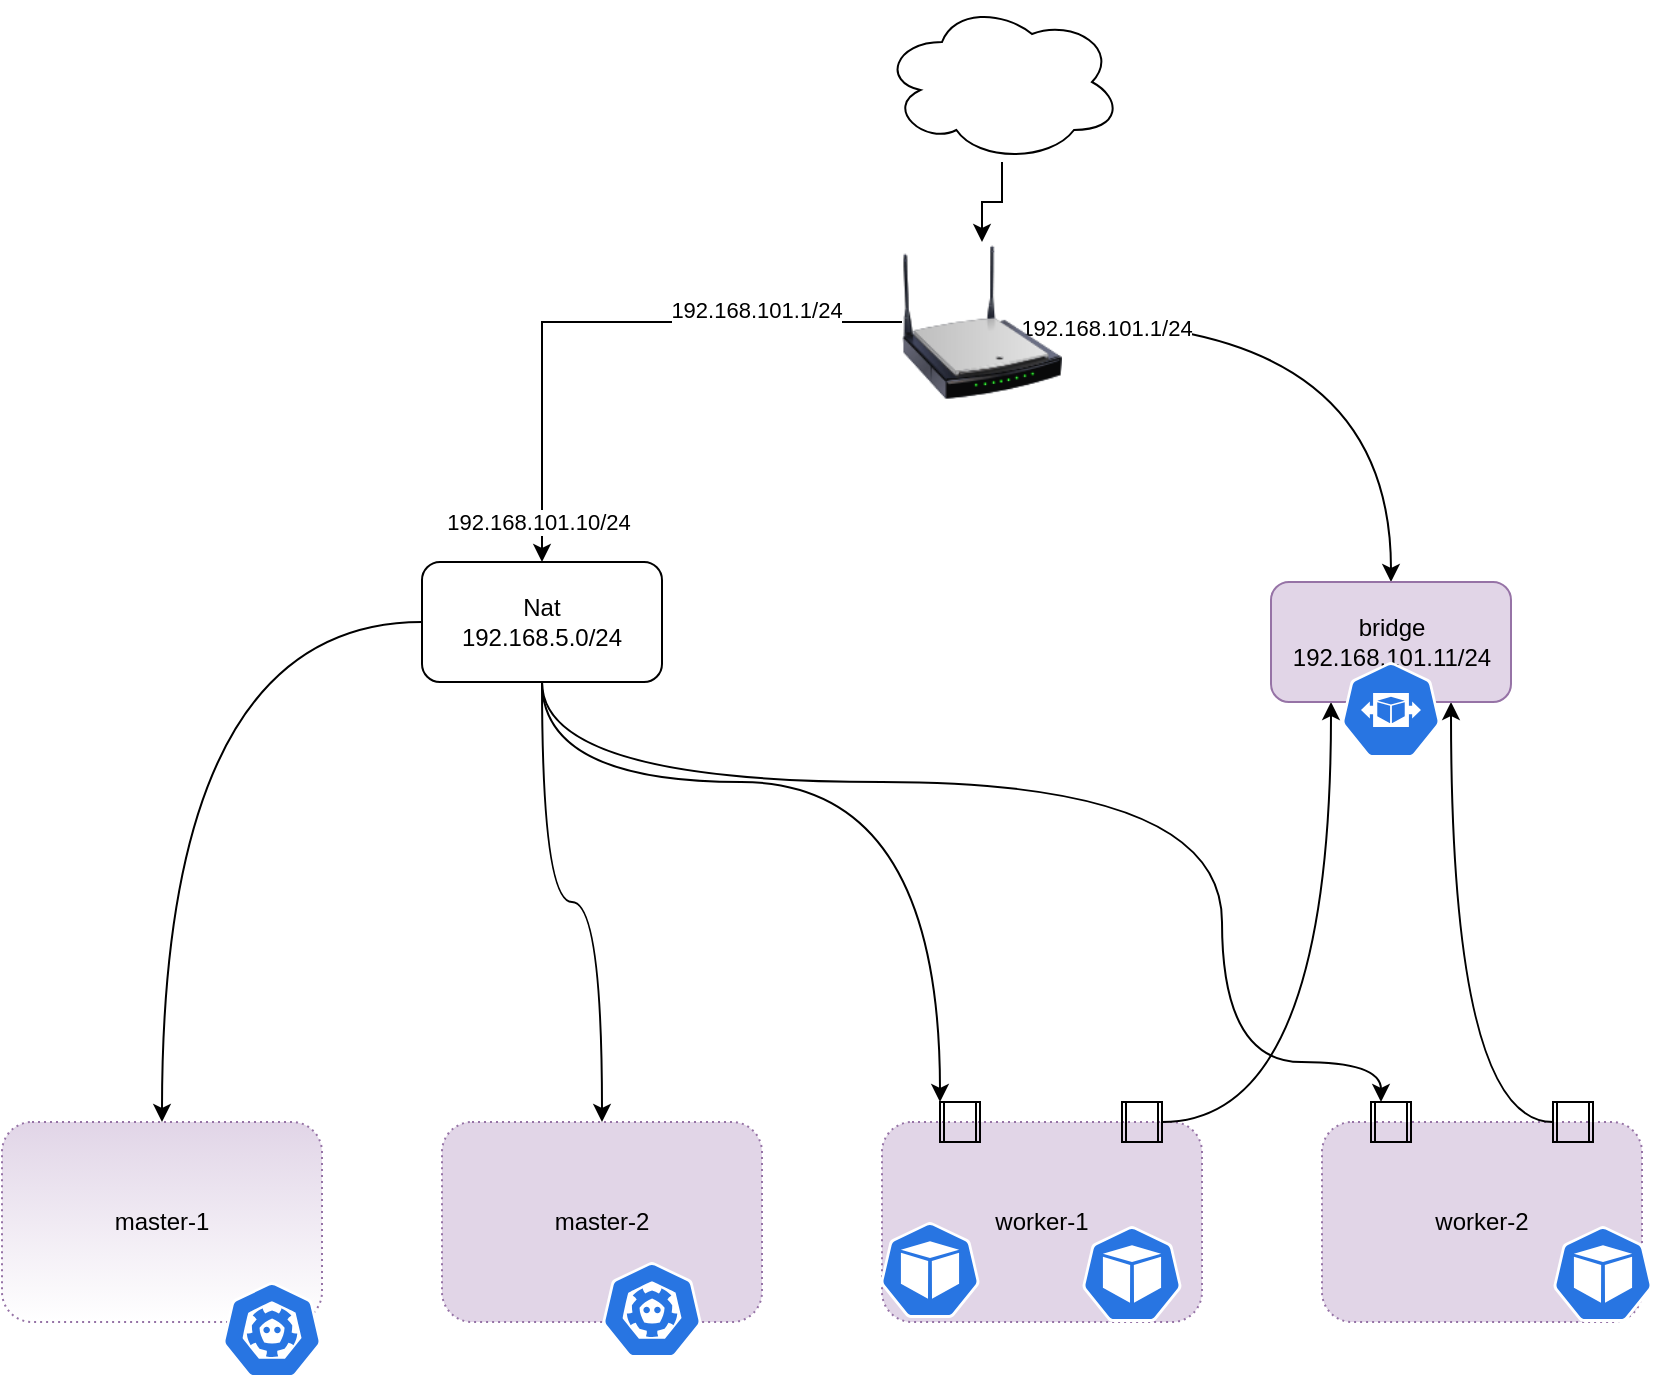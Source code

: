 <mxfile version="16.4.0" type="device"><diagram id="hHGI2NUEnYcC-5ybDbGG" name="Page-1"><mxGraphModel dx="1933" dy="997" grid="1" gridSize="10" guides="1" tooltips="1" connect="1" arrows="1" fold="1" page="1" pageScale="1" pageWidth="827" pageHeight="1169" math="0" shadow="0"><root><mxCell id="0"/><mxCell id="1" parent="0"/><mxCell id="C-2HxFGKSm7pAzr90hKH-22" style="edgeStyle=orthogonalEdgeStyle;rounded=0;orthogonalLoop=1;jettySize=auto;html=1;" parent="1" source="C-2HxFGKSm7pAzr90hKH-2" target="C-2HxFGKSm7pAzr90hKH-21" edge="1"><mxGeometry relative="1" as="geometry"/></mxCell><mxCell id="C-2HxFGKSm7pAzr90hKH-2" value="" style="ellipse;shape=cloud;whiteSpace=wrap;html=1;" parent="1" vertex="1"><mxGeometry x="350" y="70" width="120" height="80" as="geometry"/></mxCell><mxCell id="C-2HxFGKSm7pAzr90hKH-6" value="worker-1" style="rounded=1;whiteSpace=wrap;html=1;dashed=1;dashPattern=1 2;fillColor=#e1d5e7;strokeColor=#9673a6;" parent="1" vertex="1"><mxGeometry x="350" y="630" width="160" height="100" as="geometry"/></mxCell><mxCell id="C-2HxFGKSm7pAzr90hKH-7" value="worker-2" style="rounded=1;whiteSpace=wrap;html=1;dashed=1;dashPattern=1 2;fillColor=#e1d5e7;strokeColor=#9673a6;" parent="1" vertex="1"><mxGeometry x="570" y="630" width="160" height="100" as="geometry"/></mxCell><mxCell id="C-2HxFGKSm7pAzr90hKH-11" value="" style="shape=process;whiteSpace=wrap;html=1;backgroundOutline=1;fillColor=none;" parent="1" vertex="1"><mxGeometry x="379" y="620" width="20" height="20" as="geometry"/></mxCell><mxCell id="C-2HxFGKSm7pAzr90hKH-44" style="edgeStyle=orthogonalEdgeStyle;curved=1;rounded=0;orthogonalLoop=1;jettySize=auto;html=1;entryX=0.25;entryY=1;entryDx=0;entryDy=0;" parent="1" source="C-2HxFGKSm7pAzr90hKH-12" target="C-2HxFGKSm7pAzr90hKH-35" edge="1"><mxGeometry relative="1" as="geometry"/></mxCell><mxCell id="C-2HxFGKSm7pAzr90hKH-12" value="" style="shape=process;whiteSpace=wrap;html=1;backgroundOutline=1;fillColor=none;" parent="1" vertex="1"><mxGeometry x="470" y="620" width="20" height="20" as="geometry"/></mxCell><mxCell id="C-2HxFGKSm7pAzr90hKH-17" value="" style="shape=process;whiteSpace=wrap;html=1;backgroundOutline=1;fillColor=none;" parent="1" vertex="1"><mxGeometry x="594.5" y="620" width="20" height="20" as="geometry"/></mxCell><mxCell id="C-2HxFGKSm7pAzr90hKH-45" style="edgeStyle=orthogonalEdgeStyle;curved=1;rounded=0;orthogonalLoop=1;jettySize=auto;html=1;entryX=0.75;entryY=1;entryDx=0;entryDy=0;" parent="1" source="C-2HxFGKSm7pAzr90hKH-18" target="C-2HxFGKSm7pAzr90hKH-35" edge="1"><mxGeometry relative="1" as="geometry"/></mxCell><mxCell id="C-2HxFGKSm7pAzr90hKH-18" value="" style="shape=process;whiteSpace=wrap;html=1;backgroundOutline=1;fillColor=none;" parent="1" vertex="1"><mxGeometry x="685.5" y="620" width="20" height="20" as="geometry"/></mxCell><mxCell id="C-2HxFGKSm7pAzr90hKH-19" value="master-1" style="rounded=1;whiteSpace=wrap;html=1;dashed=1;dashPattern=1 2;fillColor=#e1d5e7;strokeColor=#9673a6;gradientColor=#ffffff;" parent="1" vertex="1"><mxGeometry x="-90" y="630" width="160" height="100" as="geometry"/></mxCell><mxCell id="C-2HxFGKSm7pAzr90hKH-20" value="master-2" style="rounded=1;whiteSpace=wrap;html=1;dashed=1;dashPattern=1 2;fillColor=#e1d5e7;strokeColor=#9673a6;" parent="1" vertex="1"><mxGeometry x="130" y="630" width="160" height="100" as="geometry"/></mxCell><mxCell id="C-2HxFGKSm7pAzr90hKH-23" style="edgeStyle=orthogonalEdgeStyle;rounded=0;orthogonalLoop=1;jettySize=auto;html=1;" parent="1" source="C-2HxFGKSm7pAzr90hKH-21" target="C-2HxFGKSm7pAzr90hKH-25" edge="1"><mxGeometry relative="1" as="geometry"/></mxCell><mxCell id="C-2HxFGKSm7pAzr90hKH-24" value="192.168.101.1/24" style="edgeLabel;html=1;align=center;verticalAlign=middle;resizable=0;points=[];" parent="C-2HxFGKSm7pAzr90hKH-23" vertex="1" connectable="0"><mxGeometry x="-0.512" y="-3" relative="1" as="geometry"><mxPoint y="-3" as="offset"/></mxGeometry></mxCell><mxCell id="C-2HxFGKSm7pAzr90hKH-37" value="192.168.101.10/24" style="edgeLabel;html=1;align=center;verticalAlign=middle;resizable=0;points=[];" parent="C-2HxFGKSm7pAzr90hKH-23" vertex="1" connectable="0"><mxGeometry x="0.863" y="-2" relative="1" as="geometry"><mxPoint as="offset"/></mxGeometry></mxCell><mxCell id="C-2HxFGKSm7pAzr90hKH-36" style="edgeStyle=orthogonalEdgeStyle;curved=1;rounded=0;orthogonalLoop=1;jettySize=auto;html=1;" parent="1" source="C-2HxFGKSm7pAzr90hKH-21" target="C-2HxFGKSm7pAzr90hKH-35" edge="1"><mxGeometry relative="1" as="geometry"/></mxCell><mxCell id="C-2HxFGKSm7pAzr90hKH-46" value="192.168.101.1/24" style="edgeLabel;html=1;align=center;verticalAlign=middle;resizable=0;points=[];" parent="C-2HxFGKSm7pAzr90hKH-36" vertex="1" connectable="0"><mxGeometry x="-0.855" y="-3" relative="1" as="geometry"><mxPoint as="offset"/></mxGeometry></mxCell><mxCell id="C-2HxFGKSm7pAzr90hKH-21" value="" style="image;html=1;image=img/lib/clip_art/networking/Wireless_Router_N_128x128.png;fillColor=none;" parent="1" vertex="1"><mxGeometry x="360" y="190" width="80" height="80" as="geometry"/></mxCell><mxCell id="C-2HxFGKSm7pAzr90hKH-39" style="edgeStyle=orthogonalEdgeStyle;curved=1;rounded=0;orthogonalLoop=1;jettySize=auto;html=1;" parent="1" source="C-2HxFGKSm7pAzr90hKH-25" target="C-2HxFGKSm7pAzr90hKH-19" edge="1"><mxGeometry relative="1" as="geometry"/></mxCell><mxCell id="C-2HxFGKSm7pAzr90hKH-40" style="edgeStyle=orthogonalEdgeStyle;curved=1;rounded=0;orthogonalLoop=1;jettySize=auto;html=1;" parent="1" source="C-2HxFGKSm7pAzr90hKH-25" target="C-2HxFGKSm7pAzr90hKH-20" edge="1"><mxGeometry relative="1" as="geometry"/></mxCell><mxCell id="C-2HxFGKSm7pAzr90hKH-42" style="edgeStyle=orthogonalEdgeStyle;curved=1;rounded=0;orthogonalLoop=1;jettySize=auto;html=1;entryX=0;entryY=0;entryDx=0;entryDy=0;" parent="1" source="C-2HxFGKSm7pAzr90hKH-25" target="C-2HxFGKSm7pAzr90hKH-11" edge="1"><mxGeometry relative="1" as="geometry"><Array as="points"><mxPoint x="379" y="460"/></Array></mxGeometry></mxCell><mxCell id="C-2HxFGKSm7pAzr90hKH-43" style="edgeStyle=orthogonalEdgeStyle;curved=1;rounded=0;orthogonalLoop=1;jettySize=auto;html=1;entryX=0.25;entryY=0;entryDx=0;entryDy=0;" parent="1" source="C-2HxFGKSm7pAzr90hKH-25" target="C-2HxFGKSm7pAzr90hKH-17" edge="1"><mxGeometry relative="1" as="geometry"><Array as="points"><mxPoint x="520" y="460"/><mxPoint x="520" y="600"/><mxPoint x="600" y="600"/></Array></mxGeometry></mxCell><mxCell id="C-2HxFGKSm7pAzr90hKH-25" value="Nat&lt;br&gt;192.168.5.0/24" style="rounded=1;whiteSpace=wrap;html=1;fillColor=none;" parent="1" vertex="1"><mxGeometry x="120" y="350" width="120" height="60" as="geometry"/></mxCell><mxCell id="C-2HxFGKSm7pAzr90hKH-35" value="bridge&lt;br&gt;192.168.101.11/24" style="rounded=1;whiteSpace=wrap;html=1;fillColor=#e1d5e7;strokeColor=#9673a6;" parent="1" vertex="1"><mxGeometry x="544.5" y="360" width="120" height="60" as="geometry"/></mxCell><mxCell id="u7dVvCZ2kbG_aeIjbQrT-1" value="" style="sketch=0;html=1;dashed=0;whitespace=wrap;fillColor=#2875E2;strokeColor=#ffffff;points=[[0.005,0.63,0],[0.1,0.2,0],[0.9,0.2,0],[0.5,0,0],[0.995,0.63,0],[0.72,0.99,0],[0.5,1,0],[0.28,0.99,0]];shape=mxgraph.kubernetes.icon;prIcon=pod" vertex="1" parent="1"><mxGeometry x="450" y="682" width="50" height="48" as="geometry"/></mxCell><mxCell id="u7dVvCZ2kbG_aeIjbQrT-2" value="" style="sketch=0;html=1;dashed=0;whitespace=wrap;fillColor=#2875E2;strokeColor=#ffffff;points=[[0.005,0.63,0],[0.1,0.2,0],[0.9,0.2,0],[0.5,0,0],[0.995,0.63,0],[0.72,0.99,0],[0.5,1,0],[0.28,0.99,0]];shape=mxgraph.kubernetes.icon;prIcon=pod" vertex="1" parent="1"><mxGeometry x="349" y="680" width="50" height="48" as="geometry"/></mxCell><mxCell id="u7dVvCZ2kbG_aeIjbQrT-3" value="" style="sketch=0;html=1;dashed=0;whitespace=wrap;fillColor=#2875E2;strokeColor=#ffffff;points=[[0.005,0.63,0],[0.1,0.2,0],[0.9,0.2,0],[0.5,0,0],[0.995,0.63,0],[0.72,0.99,0],[0.5,1,0],[0.28,0.99,0]];shape=mxgraph.kubernetes.icon;prIcon=pod" vertex="1" parent="1"><mxGeometry x="685.5" y="682" width="50" height="48" as="geometry"/></mxCell><mxCell id="u7dVvCZ2kbG_aeIjbQrT-4" value="" style="sketch=0;html=1;dashed=0;whitespace=wrap;fillColor=#2875E2;strokeColor=#ffffff;points=[[0.005,0.63,0],[0.1,0.2,0],[0.9,0.2,0],[0.5,0,0],[0.995,0.63,0],[0.72,0.99,0],[0.5,1,0],[0.28,0.99,0]];shape=mxgraph.kubernetes.icon;prIcon=etcd" vertex="1" parent="1"><mxGeometry x="210" y="700" width="50" height="48" as="geometry"/></mxCell><mxCell id="u7dVvCZ2kbG_aeIjbQrT-5" value="" style="sketch=0;html=1;dashed=0;whitespace=wrap;fillColor=#2875E2;strokeColor=#ffffff;points=[[0.005,0.63,0],[0.1,0.2,0],[0.9,0.2,0],[0.5,0,0],[0.995,0.63,0],[0.72,0.99,0],[0.5,1,0],[0.28,0.99,0]];shape=mxgraph.kubernetes.icon;prIcon=hpa" vertex="1" parent="1"><mxGeometry x="579.5" y="400" width="50" height="48" as="geometry"/></mxCell><mxCell id="u7dVvCZ2kbG_aeIjbQrT-6" value="" style="sketch=0;html=1;dashed=0;whitespace=wrap;fillColor=#2875E2;strokeColor=#ffffff;points=[[0.005,0.63,0],[0.1,0.2,0],[0.9,0.2,0],[0.5,0,0],[0.995,0.63,0],[0.72,0.99,0],[0.5,1,0],[0.28,0.99,0]];shape=mxgraph.kubernetes.icon;prIcon=etcd" vertex="1" parent="1"><mxGeometry x="20" y="710" width="50" height="48" as="geometry"/></mxCell></root></mxGraphModel></diagram></mxfile>